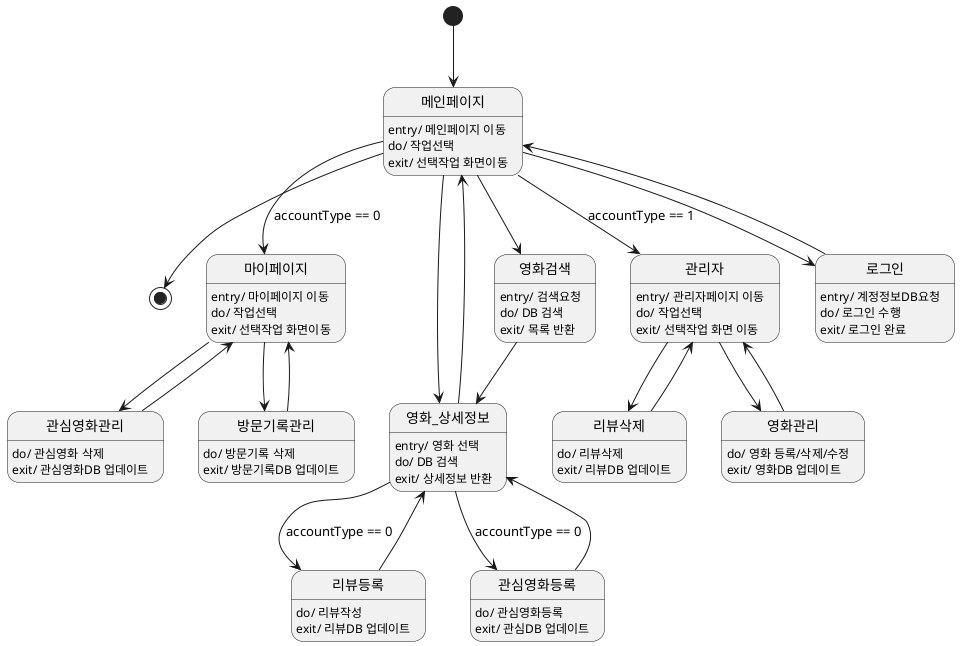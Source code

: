 @startuml state

[*] --> 메인페이지
메인페이지 --> [*]

메인페이지 --> 마이페이지 : accountType == 0

마이페이지 --> 관심영화관리
관심영화관리 --> 마이페이지

메인페이지 --> 영화_상세정보
영화_상세정보 --> 메인페이지

메인페이지 --> 영화검색

메인페이지 --> 관리자 : accountType == 1

메인페이지 --> 로그인
로그인 --> 메인페이지

마이페이지 --> 방문기록관리
방문기록관리 --> 마이페이지

영화_상세정보 --> 리뷰등록 : accountType == 0
리뷰등록 --> 영화_상세정보

영화_상세정보 --> 관심영화등록 : accountType == 0
관심영화등록 --> 영화_상세정보

관리자 --> 리뷰삭제
리뷰삭제 --> 관리자

관리자 --> 영화관리
영화관리 --> 관리자

영화검색 --> 영화_상세정보

마이페이지 : entry/ 마이페이지 이동
마이페이지 : do/ 작업선택
마이페이지 : exit/ 선택작업 화면이동

메인페이지 : entry/ 메인페이지 이동
메인페이지 : do/ 작업선택
메인페이지 : exit/ 선택작업 화면이동

관심영화관리 : do/ 관심영화 삭제
관심영화관리 : exit/ 관심영화DB 업데이트

방문기록관리 : do/ 방문기록 삭제
방문기록관리 : exit/ 방문기록DB 업데이트

리뷰등록 : do/ 리뷰작성
리뷰등록 : exit/ 리뷰DB 업데이트

관심영화등록 : do/ 관심영화등록
관심영화등록 : exit/ 관심DB 업데이트

영화검색 : entry/ 검색요청
영화검색 : do/ DB 검색
영화검색 : exit/ 목록 반환

관리자 : entry/ 관리자페이지 이동
관리자 : do/ 작업선택
관리자 : exit/ 선택작업 화면 이동

리뷰삭제 : do/ 리뷰삭제
리뷰삭제 : exit/ 리뷰DB 업데이트

영화관리 : do/ 영화 등록/삭제/수정
영화관리 : exit/ 영화DB 업데이트

영화_상세정보 : entry/ 영화 선택
영화_상세정보 : do/ DB 검색
영화_상세정보 : exit/ 상세정보 반환

로그인 : entry/ 계정정보DB요청
로그인 : do/ 로그인 수행
로그인 : exit/ 로그인 완료

@enduml
